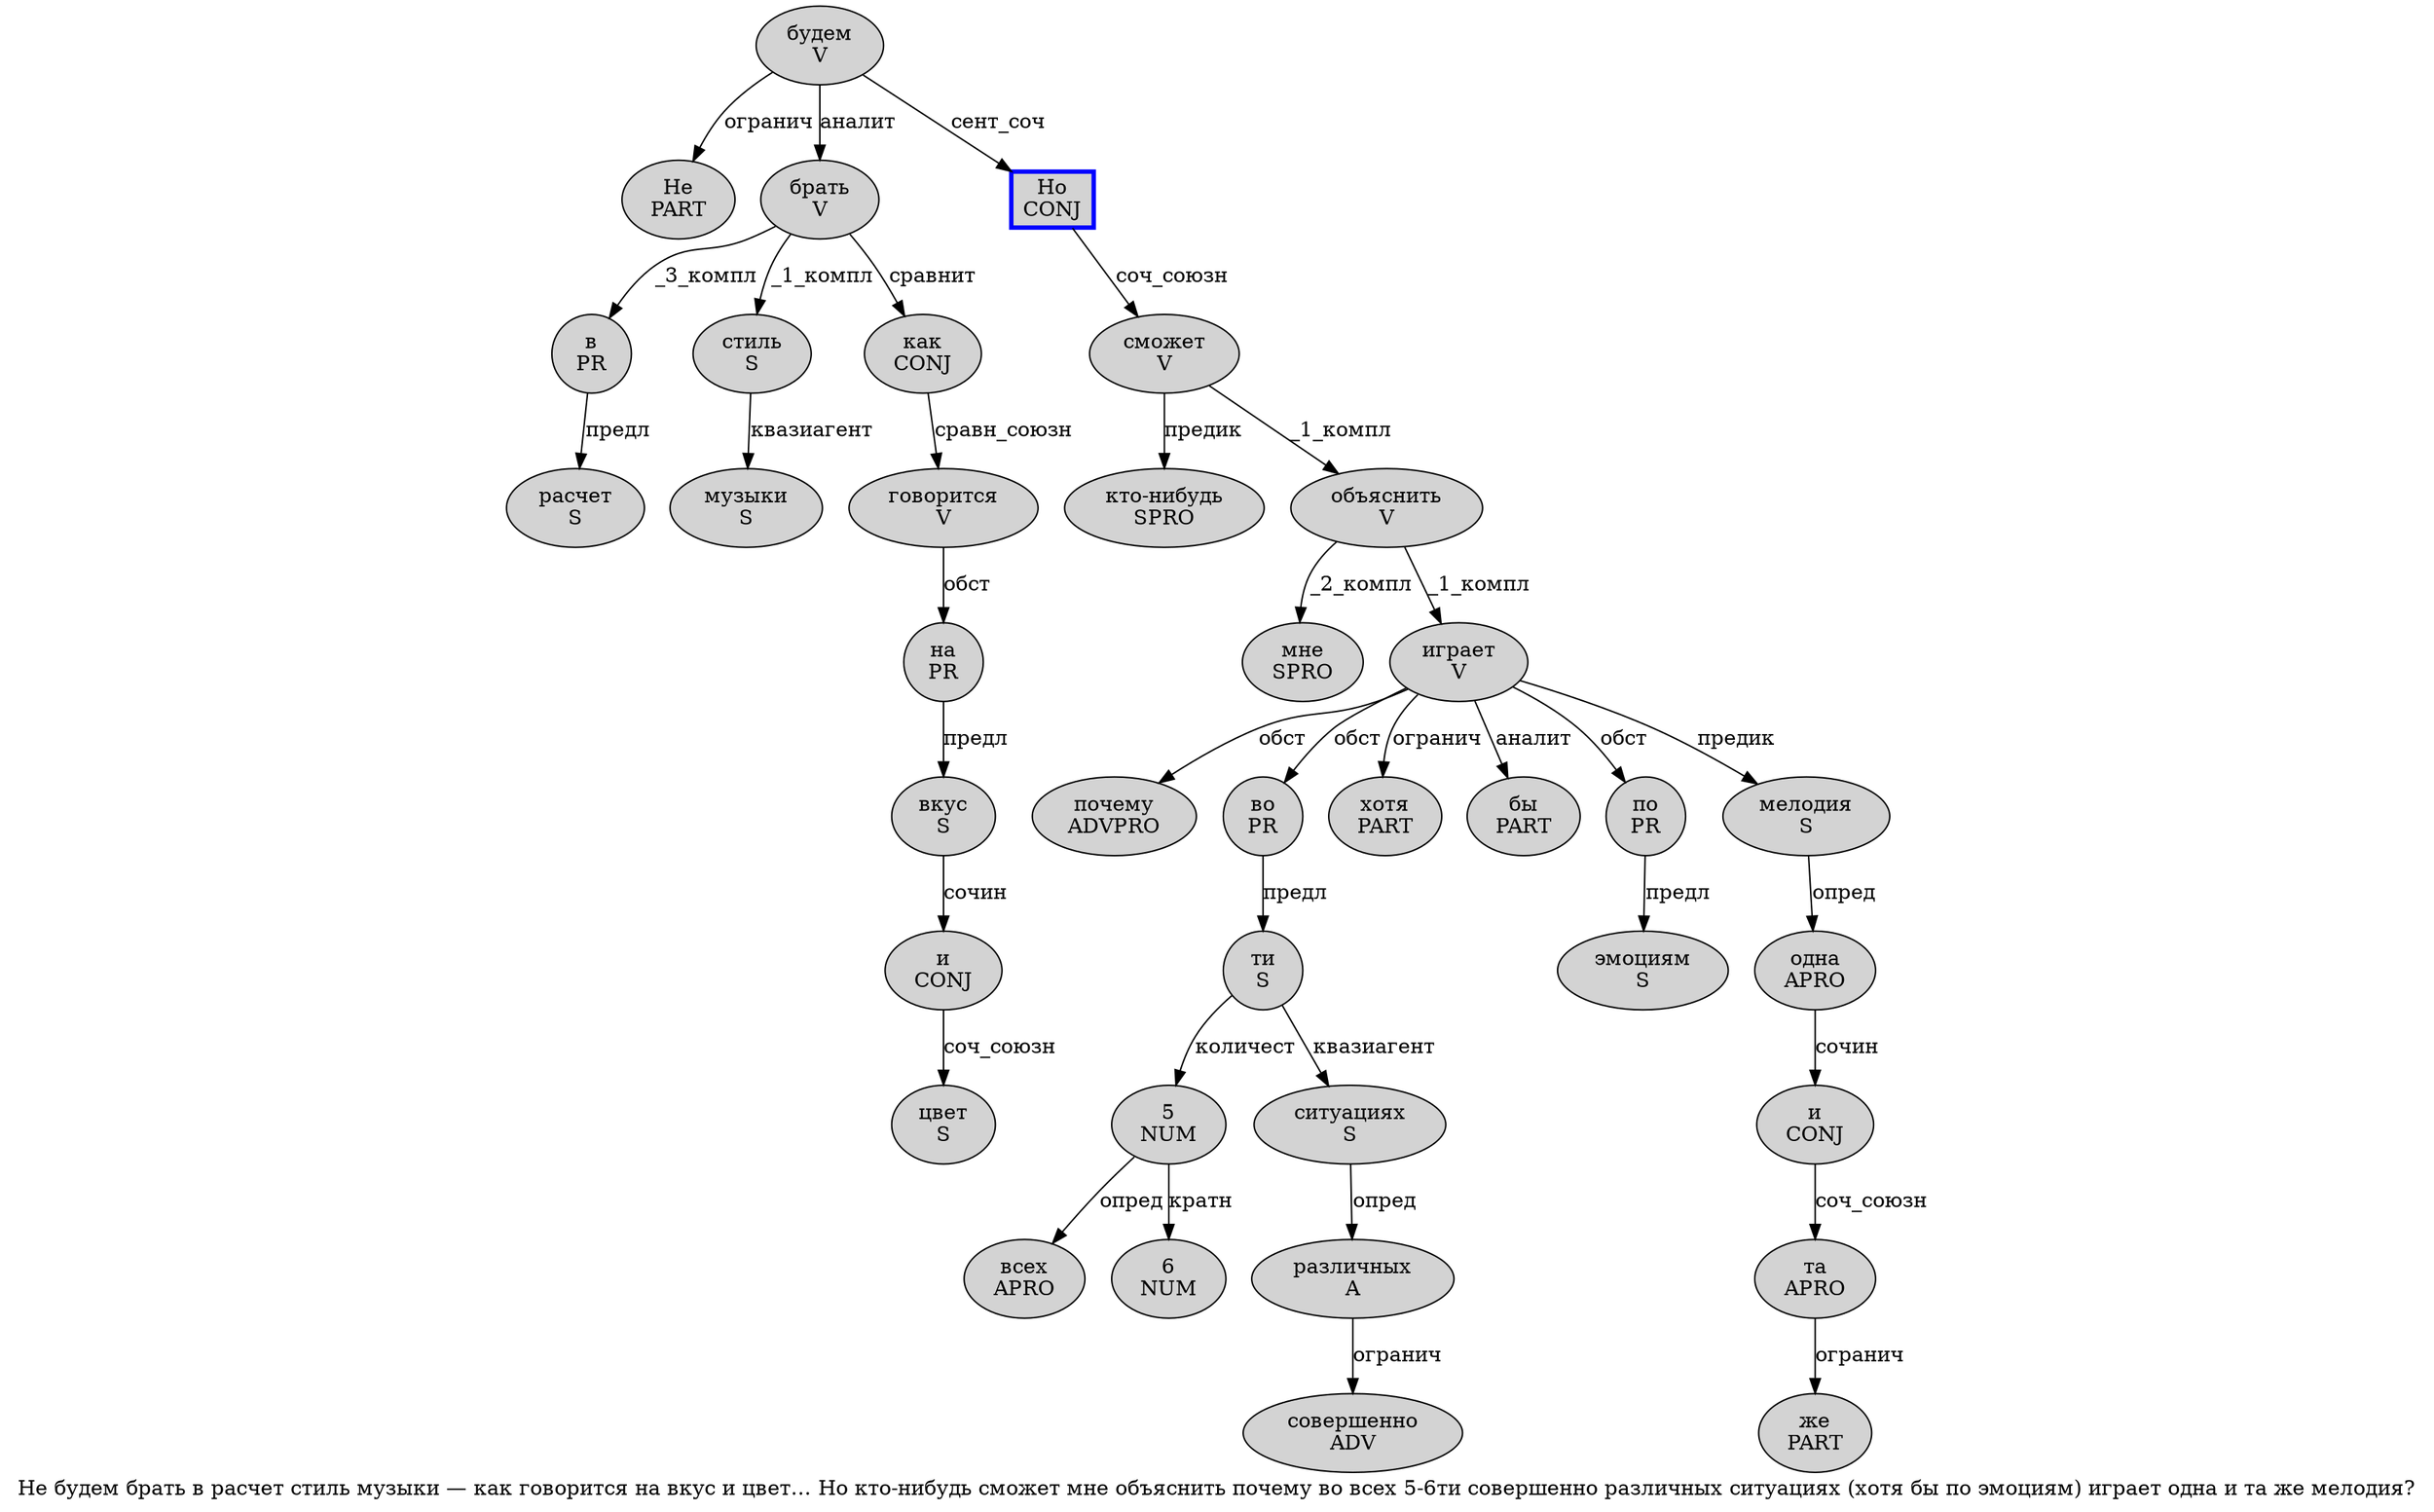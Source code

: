 digraph SENTENCE_2390 {
	graph [label="Не будем брать в расчет стиль музыки — как говорится на вкус и цвет… Но кто-нибудь сможет мне объяснить почему во всех 5-6ти совершенно различных ситуациях (хотя бы по эмоциям) играет одна и та же мелодия?"]
	node [style=filled]
		0 [label="Не
PART" color="" fillcolor=lightgray penwidth=1 shape=ellipse]
		1 [label="будем
V" color="" fillcolor=lightgray penwidth=1 shape=ellipse]
		2 [label="брать
V" color="" fillcolor=lightgray penwidth=1 shape=ellipse]
		3 [label="в
PR" color="" fillcolor=lightgray penwidth=1 shape=ellipse]
		4 [label="расчет
S" color="" fillcolor=lightgray penwidth=1 shape=ellipse]
		5 [label="стиль
S" color="" fillcolor=lightgray penwidth=1 shape=ellipse]
		6 [label="музыки
S" color="" fillcolor=lightgray penwidth=1 shape=ellipse]
		8 [label="как
CONJ" color="" fillcolor=lightgray penwidth=1 shape=ellipse]
		9 [label="говорится
V" color="" fillcolor=lightgray penwidth=1 shape=ellipse]
		10 [label="на
PR" color="" fillcolor=lightgray penwidth=1 shape=ellipse]
		11 [label="вкус
S" color="" fillcolor=lightgray penwidth=1 shape=ellipse]
		12 [label="и
CONJ" color="" fillcolor=lightgray penwidth=1 shape=ellipse]
		13 [label="цвет
S" color="" fillcolor=lightgray penwidth=1 shape=ellipse]
		15 [label="Но
CONJ" color=blue fillcolor=lightgray penwidth=3 shape=box]
		16 [label="кто-нибудь
SPRO" color="" fillcolor=lightgray penwidth=1 shape=ellipse]
		17 [label="сможет
V" color="" fillcolor=lightgray penwidth=1 shape=ellipse]
		18 [label="мне
SPRO" color="" fillcolor=lightgray penwidth=1 shape=ellipse]
		19 [label="объяснить
V" color="" fillcolor=lightgray penwidth=1 shape=ellipse]
		20 [label="почему
ADVPRO" color="" fillcolor=lightgray penwidth=1 shape=ellipse]
		21 [label="во
PR" color="" fillcolor=lightgray penwidth=1 shape=ellipse]
		22 [label="всех
APRO" color="" fillcolor=lightgray penwidth=1 shape=ellipse]
		23 [label="5
NUM" color="" fillcolor=lightgray penwidth=1 shape=ellipse]
		25 [label="6
NUM" color="" fillcolor=lightgray penwidth=1 shape=ellipse]
		26 [label="ти
S" color="" fillcolor=lightgray penwidth=1 shape=ellipse]
		27 [label="совершенно
ADV" color="" fillcolor=lightgray penwidth=1 shape=ellipse]
		28 [label="различных
A" color="" fillcolor=lightgray penwidth=1 shape=ellipse]
		29 [label="ситуациях
S" color="" fillcolor=lightgray penwidth=1 shape=ellipse]
		31 [label="хотя
PART" color="" fillcolor=lightgray penwidth=1 shape=ellipse]
		32 [label="бы
PART" color="" fillcolor=lightgray penwidth=1 shape=ellipse]
		33 [label="по
PR" color="" fillcolor=lightgray penwidth=1 shape=ellipse]
		34 [label="эмоциям
S" color="" fillcolor=lightgray penwidth=1 shape=ellipse]
		36 [label="играет
V" color="" fillcolor=lightgray penwidth=1 shape=ellipse]
		37 [label="одна
APRO" color="" fillcolor=lightgray penwidth=1 shape=ellipse]
		38 [label="и
CONJ" color="" fillcolor=lightgray penwidth=1 shape=ellipse]
		39 [label="та
APRO" color="" fillcolor=lightgray penwidth=1 shape=ellipse]
		40 [label="же
PART" color="" fillcolor=lightgray penwidth=1 shape=ellipse]
		41 [label="мелодия
S" color="" fillcolor=lightgray penwidth=1 shape=ellipse]
			23 -> 22 [label="опред"]
			23 -> 25 [label="кратн"]
			1 -> 0 [label="огранич"]
			1 -> 2 [label="аналит"]
			1 -> 15 [label="сент_соч"]
			36 -> 20 [label="обст"]
			36 -> 21 [label="обст"]
			36 -> 31 [label="огранич"]
			36 -> 32 [label="аналит"]
			36 -> 33 [label="обст"]
			36 -> 41 [label="предик"]
			8 -> 9 [label="сравн_союзн"]
			9 -> 10 [label="обст"]
			28 -> 27 [label="огранич"]
			2 -> 3 [label="_3_компл"]
			2 -> 5 [label="_1_компл"]
			2 -> 8 [label="сравнит"]
			37 -> 38 [label="сочин"]
			10 -> 11 [label="предл"]
			12 -> 13 [label="соч_союзн"]
			15 -> 17 [label="соч_союзн"]
			19 -> 18 [label="_2_компл"]
			19 -> 36 [label="_1_компл"]
			17 -> 16 [label="предик"]
			17 -> 19 [label="_1_компл"]
			3 -> 4 [label="предл"]
			33 -> 34 [label="предл"]
			39 -> 40 [label="огранич"]
			26 -> 23 [label="количест"]
			26 -> 29 [label="квазиагент"]
			41 -> 37 [label="опред"]
			21 -> 26 [label="предл"]
			38 -> 39 [label="соч_союзн"]
			29 -> 28 [label="опред"]
			11 -> 12 [label="сочин"]
			5 -> 6 [label="квазиагент"]
}